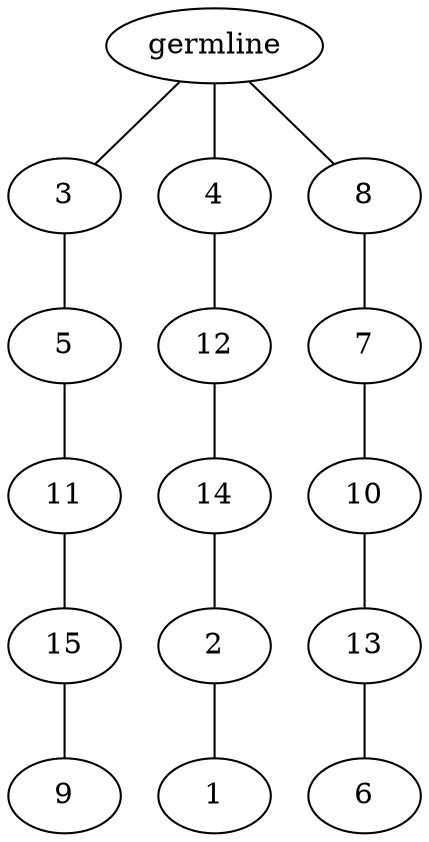 graph tree {
    "140631443940832" [label="germline"];
    "140631443943232" [label="3"];
    "140631444083040" [label="5"];
    "140631444083376" [label="11"];
    "140631444083760" [label="15"];
    "140631444084240" [label="9"];
    "140631444083904" [label="4"];
    "140631444083520" [label="12"];
    "140631444084048" [label="14"];
    "140631444084624" [label="2"];
    "140631444084912" [label="1"];
    "140631444084336" [label="8"];
    "140631444084192" [label="7"];
    "140631443943280" [label="10"];
    "140631444082800" [label="13"];
    "140631444083280" [label="6"];
    "140631443940832" -- "140631443943232";
    "140631443940832" -- "140631444083904";
    "140631443940832" -- "140631444084336";
    "140631443943232" -- "140631444083040";
    "140631444083040" -- "140631444083376";
    "140631444083376" -- "140631444083760";
    "140631444083760" -- "140631444084240";
    "140631444083904" -- "140631444083520";
    "140631444083520" -- "140631444084048";
    "140631444084048" -- "140631444084624";
    "140631444084624" -- "140631444084912";
    "140631444084336" -- "140631444084192";
    "140631444084192" -- "140631443943280";
    "140631443943280" -- "140631444082800";
    "140631444082800" -- "140631444083280";
}
